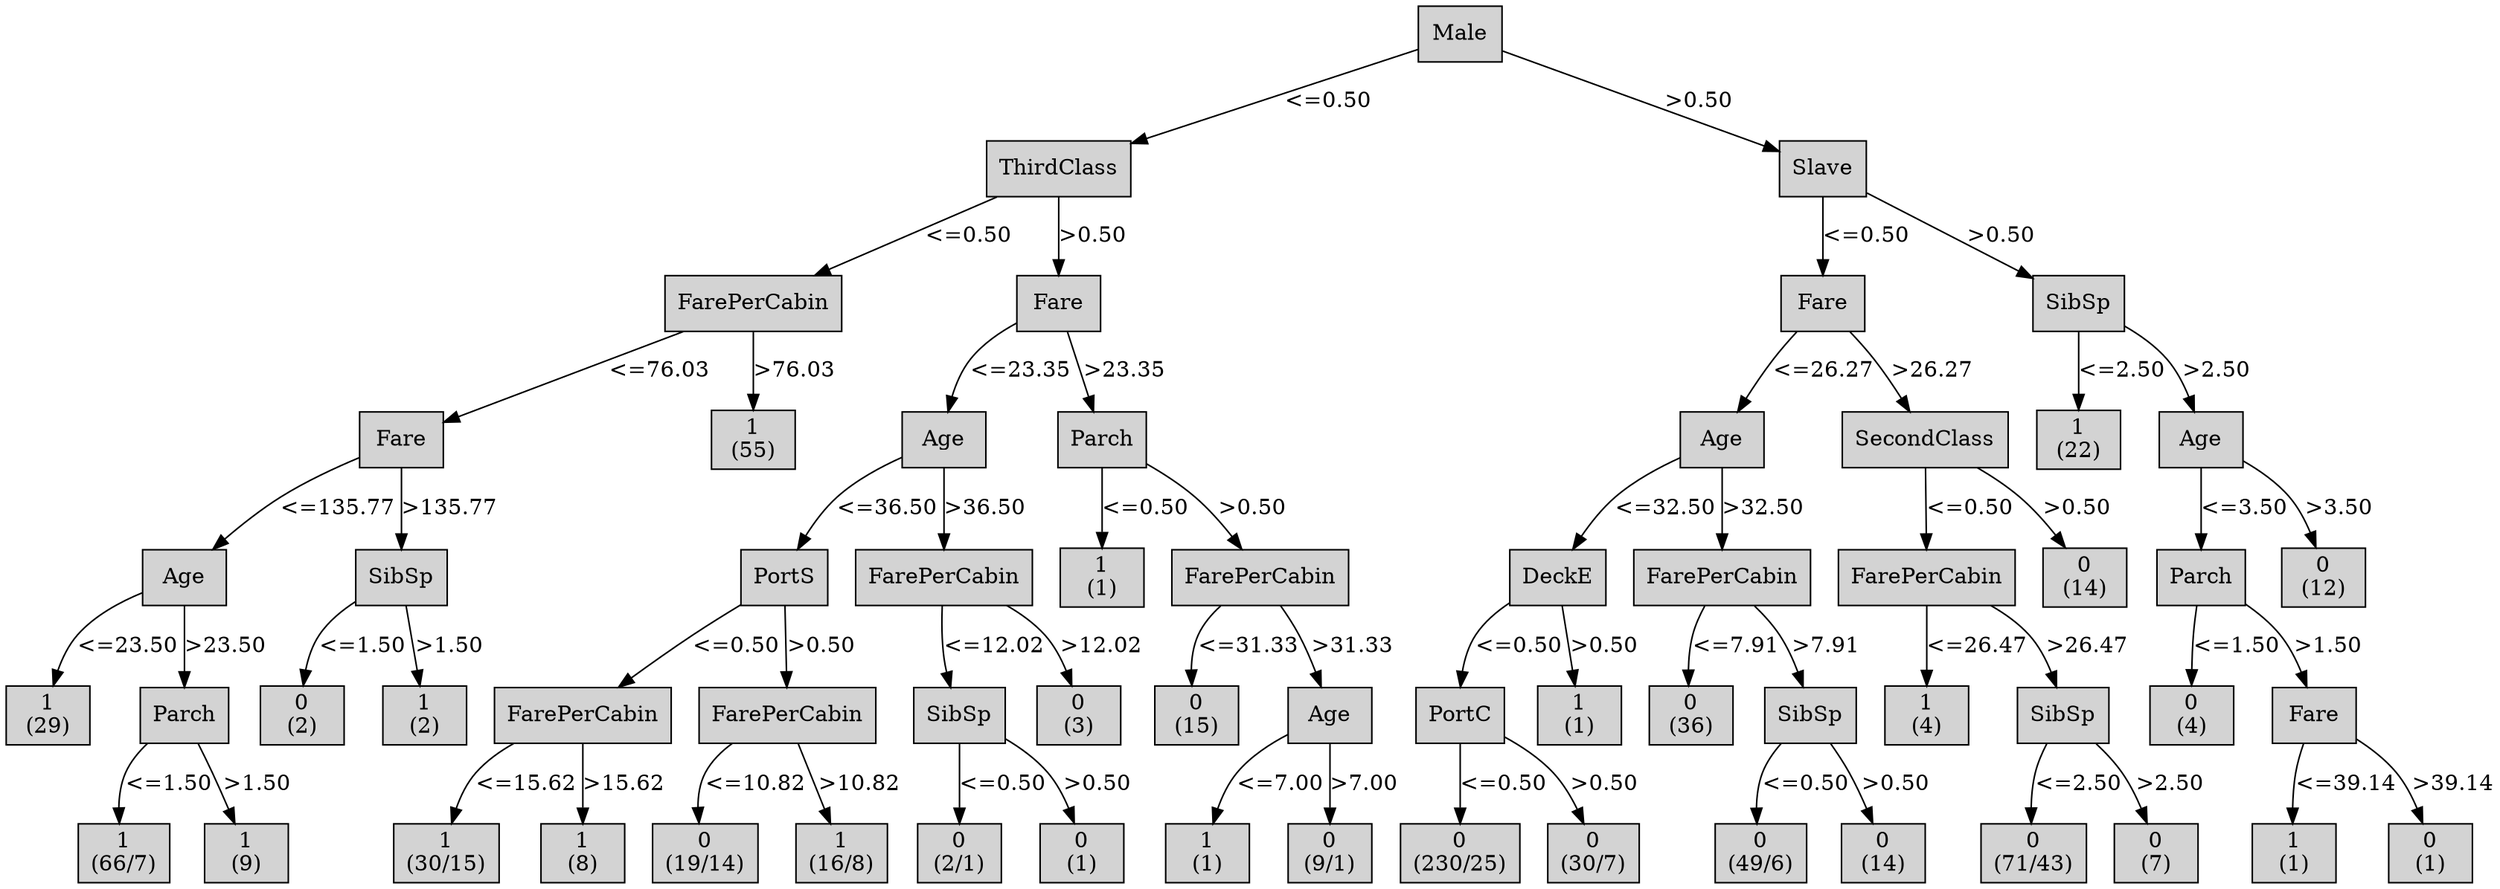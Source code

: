 digraph ID3_Tree {
"0" [shape=box, style=filled, label="Male
", weight=1]
"1" [shape=box, style=filled, label="ThirdClass
", weight=2]
0 -> 1 [ label = "<=0.50"];
"2" [shape=box, style=filled, label="FarePerCabin
", weight=3]
1 -> 2 [ label = "<=0.50"];
"3" [shape=box, style=filled, label="Fare
", weight=4]
2 -> 3 [ label = "<=76.03"];
"4" [shape=box, style=filled, label="Age
", weight=5]
3 -> 4 [ label = "<=135.77"];
"5" [shape=box, style=filled, label="1
(29)
", weight=6]
4 -> 5 [ label = "<=23.50"];
"6" [shape=box, style=filled, label="Parch
", weight=6]
4 -> 6 [ label = ">23.50"];
"7" [shape=box, style=filled, label="1
(66/7)
", weight=7]
6 -> 7 [ label = "<=1.50"];
"8" [shape=box, style=filled, label="1
(9)
", weight=7]
6 -> 8 [ label = ">1.50"];
"9" [shape=box, style=filled, label="SibSp
", weight=5]
3 -> 9 [ label = ">135.77"];
"10" [shape=box, style=filled, label="0
(2)
", weight=6]
9 -> 10 [ label = "<=1.50"];
"11" [shape=box, style=filled, label="1
(2)
", weight=6]
9 -> 11 [ label = ">1.50"];
"12" [shape=box, style=filled, label="1
(55)
", weight=4]
2 -> 12 [ label = ">76.03"];
"13" [shape=box, style=filled, label="Fare
", weight=3]
1 -> 13 [ label = ">0.50"];
"14" [shape=box, style=filled, label="Age
", weight=4]
13 -> 14 [ label = "<=23.35"];
"15" [shape=box, style=filled, label="PortS
", weight=5]
14 -> 15 [ label = "<=36.50"];
"16" [shape=box, style=filled, label="FarePerCabin
", weight=6]
15 -> 16 [ label = "<=0.50"];
"17" [shape=box, style=filled, label="1
(30/15)
", weight=7]
16 -> 17 [ label = "<=15.62"];
"18" [shape=box, style=filled, label="1
(8)
", weight=7]
16 -> 18 [ label = ">15.62"];
"19" [shape=box, style=filled, label="FarePerCabin
", weight=6]
15 -> 19 [ label = ">0.50"];
"20" [shape=box, style=filled, label="0
(19/14)
", weight=7]
19 -> 20 [ label = "<=10.82"];
"21" [shape=box, style=filled, label="1
(16/8)
", weight=7]
19 -> 21 [ label = ">10.82"];
"22" [shape=box, style=filled, label="FarePerCabin
", weight=5]
14 -> 22 [ label = ">36.50"];
"23" [shape=box, style=filled, label="SibSp
", weight=6]
22 -> 23 [ label = "<=12.02"];
"24" [shape=box, style=filled, label="0
(2/1)
", weight=7]
23 -> 24 [ label = "<=0.50"];
"25" [shape=box, style=filled, label="0
(1)
", weight=7]
23 -> 25 [ label = ">0.50"];
"26" [shape=box, style=filled, label="0
(3)
", weight=6]
22 -> 26 [ label = ">12.02"];
"27" [shape=box, style=filled, label="Parch
", weight=4]
13 -> 27 [ label = ">23.35"];
"28" [shape=box, style=filled, label="1
(1)
", weight=5]
27 -> 28 [ label = "<=0.50"];
"29" [shape=box, style=filled, label="FarePerCabin
", weight=5]
27 -> 29 [ label = ">0.50"];
"30" [shape=box, style=filled, label="0
(15)
", weight=6]
29 -> 30 [ label = "<=31.33"];
"31" [shape=box, style=filled, label="Age
", weight=6]
29 -> 31 [ label = ">31.33"];
"32" [shape=box, style=filled, label="1
(1)
", weight=7]
31 -> 32 [ label = "<=7.00"];
"33" [shape=box, style=filled, label="0
(9/1)
", weight=7]
31 -> 33 [ label = ">7.00"];
"34" [shape=box, style=filled, label="Slave
", weight=2]
0 -> 34 [ label = ">0.50"];
"35" [shape=box, style=filled, label="Fare
", weight=3]
34 -> 35 [ label = "<=0.50"];
"36" [shape=box, style=filled, label="Age
", weight=4]
35 -> 36 [ label = "<=26.27"];
"37" [shape=box, style=filled, label="DeckE
", weight=5]
36 -> 37 [ label = "<=32.50"];
"38" [shape=box, style=filled, label="PortC
", weight=6]
37 -> 38 [ label = "<=0.50"];
"39" [shape=box, style=filled, label="0
(230/25)
", weight=7]
38 -> 39 [ label = "<=0.50"];
"40" [shape=box, style=filled, label="0
(30/7)
", weight=7]
38 -> 40 [ label = ">0.50"];
"41" [shape=box, style=filled, label="1
(1)
", weight=6]
37 -> 41 [ label = ">0.50"];
"42" [shape=box, style=filled, label="FarePerCabin
", weight=5]
36 -> 42 [ label = ">32.50"];
"43" [shape=box, style=filled, label="0
(36)
", weight=6]
42 -> 43 [ label = "<=7.91"];
"44" [shape=box, style=filled, label="SibSp
", weight=6]
42 -> 44 [ label = ">7.91"];
"45" [shape=box, style=filled, label="0
(49/6)
", weight=7]
44 -> 45 [ label = "<=0.50"];
"46" [shape=box, style=filled, label="0
(14)
", weight=7]
44 -> 46 [ label = ">0.50"];
"47" [shape=box, style=filled, label="SecondClass
", weight=4]
35 -> 47 [ label = ">26.27"];
"48" [shape=box, style=filled, label="FarePerCabin
", weight=5]
47 -> 48 [ label = "<=0.50"];
"49" [shape=box, style=filled, label="1
(4)
", weight=6]
48 -> 49 [ label = "<=26.47"];
"50" [shape=box, style=filled, label="SibSp
", weight=6]
48 -> 50 [ label = ">26.47"];
"51" [shape=box, style=filled, label="0
(71/43)
", weight=7]
50 -> 51 [ label = "<=2.50"];
"52" [shape=box, style=filled, label="0
(7)
", weight=7]
50 -> 52 [ label = ">2.50"];
"53" [shape=box, style=filled, label="0
(14)
", weight=5]
47 -> 53 [ label = ">0.50"];
"54" [shape=box, style=filled, label="SibSp
", weight=3]
34 -> 54 [ label = ">0.50"];
"55" [shape=box, style=filled, label="1
(22)
", weight=4]
54 -> 55 [ label = "<=2.50"];
"56" [shape=box, style=filled, label="Age
", weight=4]
54 -> 56 [ label = ">2.50"];
"57" [shape=box, style=filled, label="Parch
", weight=5]
56 -> 57 [ label = "<=3.50"];
"58" [shape=box, style=filled, label="0
(4)
", weight=6]
57 -> 58 [ label = "<=1.50"];
"59" [shape=box, style=filled, label="Fare
", weight=6]
57 -> 59 [ label = ">1.50"];
"60" [shape=box, style=filled, label="1
(1)
", weight=7]
59 -> 60 [ label = "<=39.14"];
"61" [shape=box, style=filled, label="0
(1)
", weight=7]
59 -> 61 [ label = ">39.14"];
"62" [shape=box, style=filled, label="0
(12)
", weight=5]
56 -> 62 [ label = ">3.50"];
{rank=same; 0;};
{rank=same; 1;34;};
{rank=same; 2;13;35;54;};
{rank=same; 3;12;14;27;36;47;55;56;};
{rank=same; 4;9;15;22;28;29;37;42;48;53;57;62;};
{rank=same; 5;6;10;11;16;19;23;26;30;31;38;41;43;44;49;50;58;59;};
{rank=same; 7;8;17;18;20;21;24;25;32;33;39;40;45;46;51;52;60;61;};
}